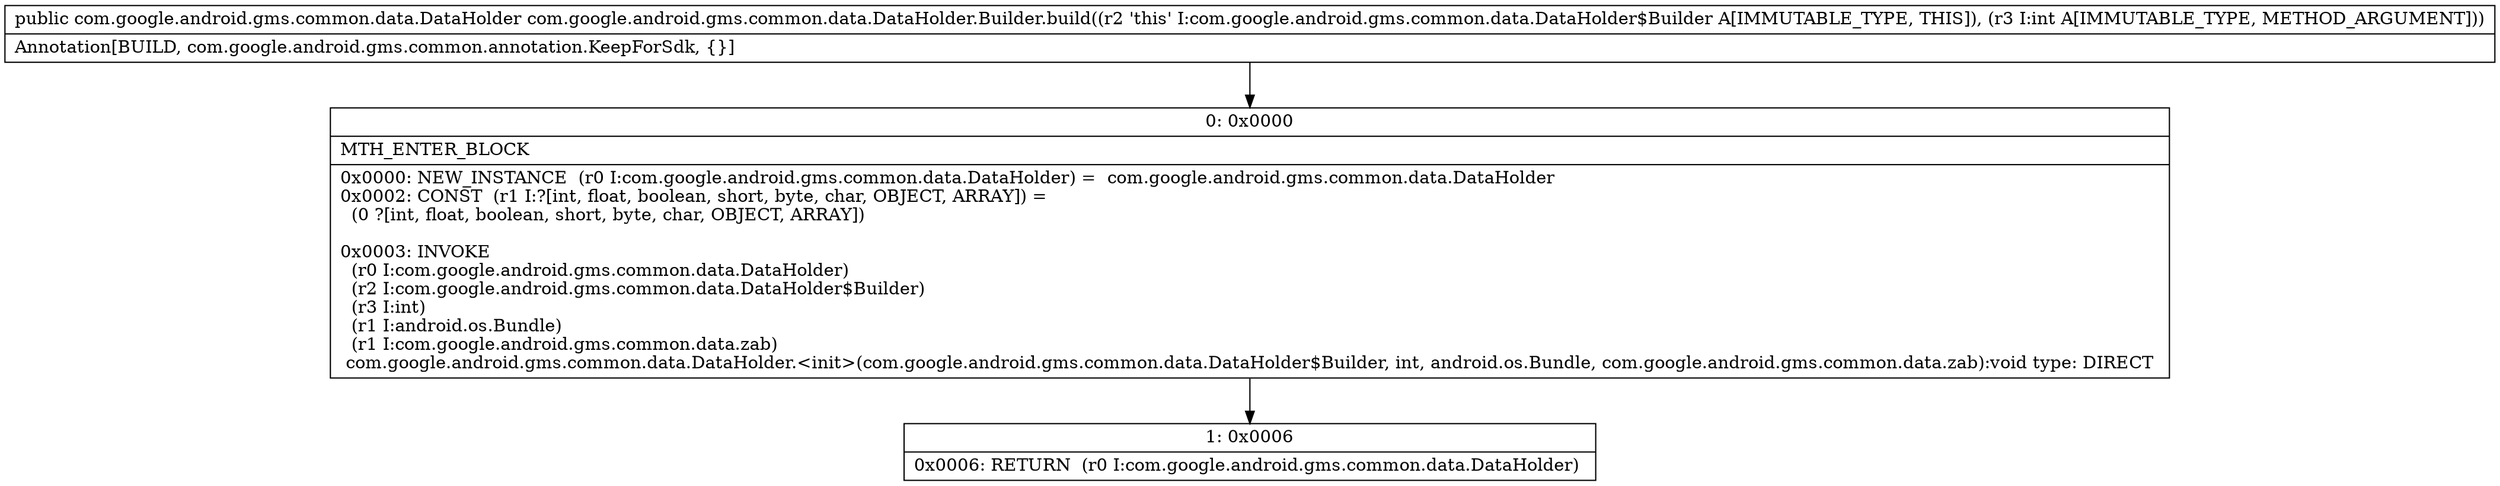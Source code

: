 digraph "CFG forcom.google.android.gms.common.data.DataHolder.Builder.build(I)Lcom\/google\/android\/gms\/common\/data\/DataHolder;" {
Node_0 [shape=record,label="{0\:\ 0x0000|MTH_ENTER_BLOCK\l|0x0000: NEW_INSTANCE  (r0 I:com.google.android.gms.common.data.DataHolder) =  com.google.android.gms.common.data.DataHolder \l0x0002: CONST  (r1 I:?[int, float, boolean, short, byte, char, OBJECT, ARRAY]) = \l  (0 ?[int, float, boolean, short, byte, char, OBJECT, ARRAY])\l \l0x0003: INVOKE  \l  (r0 I:com.google.android.gms.common.data.DataHolder)\l  (r2 I:com.google.android.gms.common.data.DataHolder$Builder)\l  (r3 I:int)\l  (r1 I:android.os.Bundle)\l  (r1 I:com.google.android.gms.common.data.zab)\l com.google.android.gms.common.data.DataHolder.\<init\>(com.google.android.gms.common.data.DataHolder$Builder, int, android.os.Bundle, com.google.android.gms.common.data.zab):void type: DIRECT \l}"];
Node_1 [shape=record,label="{1\:\ 0x0006|0x0006: RETURN  (r0 I:com.google.android.gms.common.data.DataHolder) \l}"];
MethodNode[shape=record,label="{public com.google.android.gms.common.data.DataHolder com.google.android.gms.common.data.DataHolder.Builder.build((r2 'this' I:com.google.android.gms.common.data.DataHolder$Builder A[IMMUTABLE_TYPE, THIS]), (r3 I:int A[IMMUTABLE_TYPE, METHOD_ARGUMENT]))  | Annotation[BUILD, com.google.android.gms.common.annotation.KeepForSdk, \{\}]\l}"];
MethodNode -> Node_0;
Node_0 -> Node_1;
}

